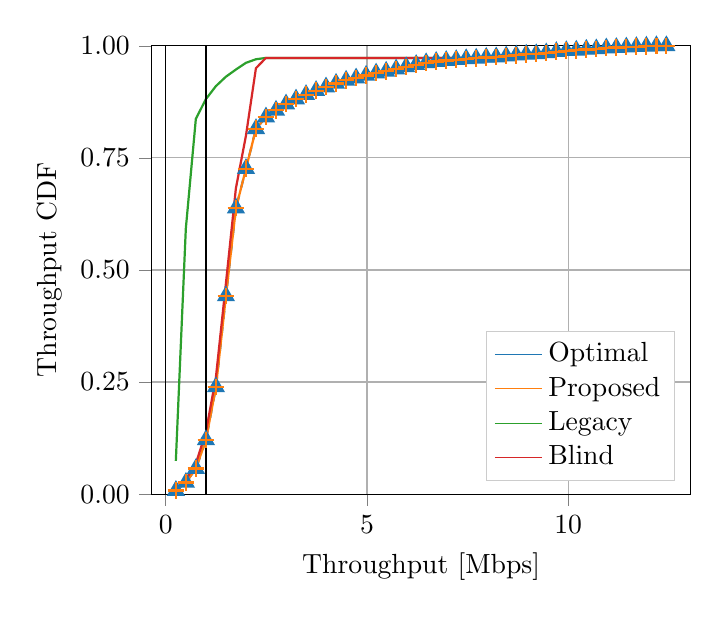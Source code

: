 % This file was created by matplotlib2tikz v0.6.18.
\begin{tikzpicture}

\definecolor{color0}{rgb}{0.122,0.467,0.706}
\definecolor{color1}{rgb}{1,0.498,0.055}
\definecolor{color2}{rgb}{0.173,0.627,0.173}
\definecolor{color3}{rgb}{0.839,0.153,0.157}

\begin{axis}[
legend cell align={left},
legend entries={{Optimal},{Proposed},{Legacy},{Blind}},
legend style={at={(0.97,0.03)}, anchor=south east, draw=white!80.0!black},
tick align=outside,
tick pos=left,
x grid style={white!69.02!black},
xlabel={Throughput [Mbps]},
xmajorgrids,
xmin=-0.36, xmax=13.048,
xtick={-5,0,5,10,15},
xticklabels={$-5$,$0$,$5$,$10$,$15$},
y grid style={white!69.02!black},
ylabel={Throughput CDF},
ymajorgrids,
ymin=0, ymax=1,
ytick={0,0.25,0.5,0.75,1},
yticklabels={$0.00$,$0.25$,$0.50$,$0.75$,$1.00$}
]
\addlegendimage{no markers, color0}
\addlegendimage{no markers, color1}
\addlegendimage{no markers, color2}
\addlegendimage{no markers, color3}
\addplot [thick, color0, dashed, mark=triangle*, mark size=3, mark options={solid}]
table [row sep=\\]{%
0.252	0.008 \\
0.501	0.026 \\
0.749	0.057 \\
0.998	0.121 \\
1.247	0.239 \\
1.495	0.442 \\
1.744	0.638 \\
1.993	0.726 \\
2.242	0.815 \\
2.49	0.841 \\
2.739	0.856 \\
2.988	0.87 \\
3.236	0.881 \\
3.485	0.891 \\
3.734	0.9 \\
3.982	0.908 \\
4.231	0.916 \\
4.48	0.923 \\
4.729	0.928 \\
4.977	0.934 \\
5.226	0.939 \\
5.475	0.943 \\
5.723	0.948 \\
5.972	0.953 \\
6.221	0.958 \\
6.469	0.962 \\
6.718	0.965 \\
6.967	0.967 \\
7.216	0.969 \\
7.464	0.971 \\
7.713	0.972 \\
7.962	0.974 \\
8.21	0.975 \\
8.459	0.977 \\
8.708	0.979 \\
8.956	0.981 \\
9.205	0.982 \\
9.454	0.984 \\
9.703	0.987 \\
9.951	0.989 \\
10.2	0.99 \\
10.449	0.992 \\
10.697	0.993 \\
10.946	0.995 \\
11.195	0.996 \\
11.443	0.997 \\
11.692	0.998 \\
11.941	0.999 \\
12.19	1.0 \\
12.438	1 \\
};
\addplot [thick, color1, mark=+, mark size=3, mark options={solid}]
table [row sep=\\]{%
0.252	0.008 \\
0.501	0.026 \\
0.749	0.057 \\
0.998	0.121 \\
1.247	0.239 \\
1.495	0.442 \\
1.744	0.638 \\
1.993	0.726 \\
2.242	0.815 \\
2.49	0.841 \\
2.739	0.856 \\
2.988	0.87 \\
3.236	0.881 \\
3.485	0.891 \\
3.734	0.9 \\
3.982	0.908 \\
4.231	0.916 \\
4.48	0.923 \\
4.729	0.928 \\
4.977	0.934 \\
5.226	0.939 \\
5.475	0.943 \\
5.723	0.948 \\
5.972	0.953 \\
6.221	0.958 \\
6.469	0.962 \\
6.718	0.965 \\
6.967	0.967 \\
7.216	0.969 \\
7.464	0.971 \\
7.713	0.972 \\
7.962	0.974 \\
8.21	0.975 \\
8.459	0.977 \\
8.708	0.979 \\
8.956	0.981 \\
9.205	0.982 \\
9.454	0.984 \\
9.703	0.987 \\
9.951	0.989 \\
10.2	0.99 \\
10.449	0.992 \\
10.697	0.993 \\
10.946	0.995 \\
11.195	0.996 \\
11.443	0.997 \\
11.692	0.998 \\
11.941	0.999 \\
12.19	1.0 \\
12.438	1 \\
};
\addplot [thick, color2]
table [row sep=\\]{%
0.25	0.074 \\
0.498	0.592 \\
0.747	0.837 \\
0.996	0.881 \\
1.245	0.91 \\
1.493	0.931 \\
1.742	0.947 \\
1.991	0.962 \\
2.24	0.97 \\
2.488	0.973 \\
2.737	0.973 \\
2.986	0.973 \\
3.235	0.973 \\
3.483	0.973 \\
3.732	0.973 \\
3.981	0.973 \\
4.23	0.973 \\
4.478	0.973 \\
4.727	0.973 \\
4.976	0.973 \\
5.225	0.973 \\
5.473	0.973 \\
5.722	0.973 \\
5.971	0.973 \\
6.22	0.973 \\
6.468	0.973 \\
6.717	0.973 \\
6.966	0.973 \\
7.215	0.973 \\
7.463	0.973 \\
7.712	0.973 \\
7.961	0.974 \\
8.21	0.975 \\
8.458	0.977 \\
8.707	0.979 \\
8.956	0.981 \\
9.205	0.982 \\
9.453	0.984 \\
9.702	0.987 \\
9.951	0.989 \\
10.2	0.99 \\
10.448	0.992 \\
10.697	0.993 \\
10.946	0.995 \\
11.195	0.996 \\
11.443	0.997 \\
11.692	0.998 \\
11.941	0.999 \\
12.19	1.0 \\
12.438	1 \\
};
\addplot [thick, color3]
table [row sep=\\]{%
0.25	0.012 \\
0.498	0.032 \\
0.747	0.068 \\
0.996	0.138 \\
1.245	0.26 \\
1.493	0.469 \\
1.742	0.682 \\
1.991	0.799 \\
2.24	0.95 \\
2.488	0.973 \\
2.737	0.973 \\
2.986	0.973 \\
3.235	0.973 \\
3.483	0.973 \\
3.732	0.973 \\
3.981	0.973 \\
4.23	0.973 \\
4.478	0.973 \\
4.727	0.973 \\
4.976	0.973 \\
5.225	0.973 \\
5.473	0.973 \\
5.722	0.973 \\
5.971	0.973 \\
6.22	0.973 \\
6.468	0.973 \\
6.717	0.973 \\
6.966	0.973 \\
7.215	0.973 \\
7.463	0.973 \\
7.712	0.973 \\
7.961	0.974 \\
8.21	0.975 \\
8.458	0.977 \\
8.707	0.979 \\
8.956	0.981 \\
9.205	0.982 \\
9.453	0.984 \\
9.702	0.987 \\
9.951	0.989 \\
10.2	0.99 \\
10.448	0.992 \\
10.697	0.993 \\
10.946	0.995 \\
11.195	0.996 \\
11.443	0.997 \\
11.692	0.998 \\
11.941	0.999 \\
12.19	1.0 \\
12.438	1 \\
};
\path [draw=black, fill opacity=0] (axis cs:0,0)
--(axis cs:0,1);

\path [draw=black, fill opacity=0] (axis cs:1,0)
--(axis cs:1,1);

\path [draw=black, fill opacity=0] (axis cs:-0.36,0)
--(axis cs:13.048,0);

\path [draw=black, fill opacity=0] (axis cs:-0.36,1)
--(axis cs:13.048,1);

\end{axis}

\end{tikzpicture}